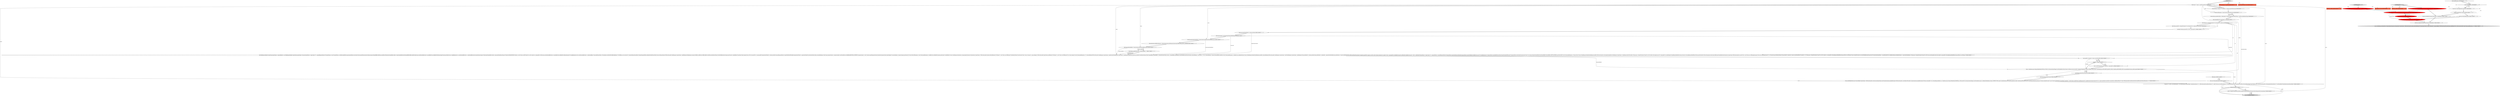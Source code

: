 digraph {
45 [style = filled, label = "IOException e@@@221@@@['0', '0', '1']", fillcolor = white, shape = diamond image = "AAA0AAABBB3BBB"];
46 [style = filled, label = "final String cancelUrl = StringUtils.format(\"%s://%s/druid/v2/%s\",scheme,host,query.getId())@@@9@@@['0', '0', '1']", fillcolor = white, shape = ellipse image = "AAA0AAABBB3BBB"];
28 [style = filled, label = "QueryToolChest<T,Query<T>> toolChest = warehouse.getToolChest(query)@@@4@@@['0', '0', '1']", fillcolor = white, shape = ellipse image = "AAA0AAABBB3BBB"];
7 [style = filled, label = "HttpResponse response@@@2@@@['1', '1', '0']", fillcolor = tomato, shape = box image = "AAA0AAABBB1BBB"];
14 [style = filled, label = "throw new RuntimeException(e)@@@11@@@['0', '1', '0']", fillcolor = white, shape = ellipse image = "AAA0AAABBB2BBB"];
24 [style = filled, label = "final long requestStartTimeNs = System.nanoTime()@@@12@@@['0', '0', '1']", fillcolor = white, shape = ellipse image = "AAA0AAABBB3BBB"];
41 [style = filled, label = "retVal = Sequences.map(retVal,toolChest.makePreComputeManipulatorFn(query,MetricManipulatorFns.deserializing()))@@@234@@@['0', '0', '1']", fillcolor = white, shape = ellipse image = "AAA0AAABBB3BBB"];
35 [style = filled, label = "long timeLeft = timeoutAt - System.currentTimeMillis()@@@193@@@['0', '0', '1']", fillcolor = white, shape = ellipse image = "AAA0AAABBB3BBB"];
42 [style = filled, label = "run['0', '0', '1']", fillcolor = lightgray, shape = diamond image = "AAA0AAABBB3BBB"];
44 [style = filled, label = "final boolean usingBackpressure = maxQueuedBytes > 0@@@17@@@['0', '0', '1']", fillcolor = white, shape = ellipse image = "AAA0AAABBB3BBB"];
48 [style = filled, label = "future = httpClient.go(new Request(HttpMethod.POST,new URL(url)).setContent(objectMapper.writeValueAsBytes(QueryContexts.withTimeout(query,timeLeft))).setHeader(HttpHeaders.Names.CONTENT_TYPE,isSmile? SmileMediaTypes.APPLICATION_JACKSON_SMILE: MediaType.APPLICATION_JSON),responseHandler,Duration.millis(timeLeft))@@@197@@@['0', '0', '1']", fillcolor = white, shape = ellipse image = "AAA0AAABBB3BBB"];
36 [style = filled, label = "final long maxScatterGatherBytes = QueryContexts.getMaxScatterGatherBytes(query)@@@14@@@['0', '0', '1']", fillcolor = white, shape = ellipse image = "AAA0AAABBB3BBB"];
47 [style = filled, label = "timeLeft <= 0@@@194@@@['0', '0', '1']", fillcolor = white, shape = diamond image = "AAA0AAABBB3BBB"];
5 [style = filled, label = "handleResponse['1', '0', '0']", fillcolor = lightgray, shape = diamond image = "AAA0AAABBB1BBB"];
43 [style = filled, label = "final JavaType queryResultType = isBySegment? toolChest.getBySegmentResultType(): toolChest.getBaseResultType()@@@6@@@['0', '0', '1']", fillcolor = white, shape = ellipse image = "AAA0AAABBB3BBB"];
17 [style = filled, label = "handleResponse['0', '1', '0']", fillcolor = lightgray, shape = diamond image = "AAA0AAABBB2BBB"];
29 [style = filled, label = "!isBySegment@@@233@@@['0', '0', '1']", fillcolor = white, shape = diamond image = "AAA0AAABBB3BBB"];
2 [style = filled, label = "InterruptedException e@@@8@@@['1', '1', '0']", fillcolor = white, shape = diamond image = "AAA0AAABBB1BBB"];
8 [style = filled, label = "byteCount.addAndGet(response.getContent().readableBytes())@@@11@@@['1', '0', '0']", fillcolor = white, shape = ellipse image = "AAA0AAABBB1BBB"];
25 [style = filled, label = "final Query<T> query = queryPlus.getQuery()@@@3@@@['0', '0', '1']", fillcolor = white, shape = ellipse image = "AAA0AAABBB3BBB"];
13 [style = filled, label = "{CloseQuietly.close(channelStream)}@@@13@@@['0', '1', '0']", fillcolor = red, shape = ellipse image = "AAA1AAABBB2BBB"];
26 [style = filled, label = "final ListenableFuture<InputStream> future@@@7@@@['0', '0', '1']", fillcolor = white, shape = ellipse image = "AAA0AAABBB3BBB"];
40 [style = filled, label = "return retVal@@@236@@@['0', '0', '1']", fillcolor = lightgray, shape = ellipse image = "AAA0AAABBB3BBB"];
10 [style = filled, label = "TrafficCop trafficCop@@@2@@@['0', '1', '0']", fillcolor = tomato, shape = box image = "AAA0AAABBB2BBB"];
38 [style = filled, label = "final long maxQueuedBytes = QueryContexts.getMaxQueuedBytes(query,0)@@@16@@@['0', '0', '1']", fillcolor = white, shape = ellipse image = "AAA0AAABBB3BBB"];
31 [style = filled, label = "throw new RuntimeException(e)@@@222@@@['0', '0', '1']", fillcolor = white, shape = ellipse image = "AAA0AAABBB3BBB"];
12 [style = filled, label = "channelStream = new ChannelBufferInputStream(response.getContent())@@@5@@@['0', '1', '0']", fillcolor = red, shape = ellipse image = "AAA1AAABBB2BBB"];
34 [style = filled, label = "queryWatcher.registerQuery(query,future)@@@198@@@['0', '0', '1']", fillcolor = white, shape = ellipse image = "AAA0AAABBB3BBB"];
6 [style = filled, label = "queue.put(new ChannelBufferInputStream(response.getContent()))@@@4@@@['1', '0', '0']", fillcolor = red, shape = ellipse image = "AAA1AAABBB1BBB"];
3 [style = filled, label = "log.error(e,\"Queue appending interrupted\")@@@9@@@['1', '1', '0']", fillcolor = white, shape = ellipse image = "AAA0AAABBB1BBB"];
21 [style = filled, label = "final QueryPlus<T> queryPlus@@@2@@@['0', '0', '1']", fillcolor = tomato, shape = box image = "AAA0AAABBB3BBB"];
18 [style = filled, label = "Sequence<T> retVal = new BaseSequence<>(new BaseSequence.IteratorMaker<T,JsonParserIterator<T>>(){@Override public JsonParserIterator<T> make(){return new JsonParserIterator<T>(queryResultType,future,url,query,host,toolChest.decorateObjectMapper(objectMapper,query),null)}@Override public void cleanup(JsonParserIterator<T> iterFromMake){CloseQuietly.close(iterFromMake)}})@@@224@@@['0', '0', '1']", fillcolor = white, shape = ellipse image = "AAA0AAABBB3BBB"];
11 [style = filled, label = "ChannelBufferInputStream channelStream = null@@@3@@@['0', '1', '0']", fillcolor = red, shape = ellipse image = "AAA1AAABBB2BBB"];
30 [style = filled, label = "Futures.addCallback(future,new FutureCallback<InputStream>(){@Override public void onSuccess(InputStream result){openConnections.getAndDecrement()}@Override public void onFailure(Throwable t){openConnections.getAndDecrement()if (future.isCancelled()) {try {StatusResponseHolder res = httpClient.go(new Request(HttpMethod.DELETE,new URL(cancelUrl)).setContent(objectMapper.writeValueAsBytes(query)).setHeader(HttpHeaders.Names.CONTENT_TYPE,isSmile? SmileMediaTypes.APPLICATION_JACKSON_SMILE: MediaType.APPLICATION_JSON),StatusResponseHandler.getInstance(),Duration.standardSeconds(1)).get(1,TimeUnit.SECONDS)if (res.getStatus().getCode() >= 500) {throw new RE(\"Error cancelling query(%s(: queriable node returned status(%d( (%s(.\",query,res.getStatus().getCode(),res.getStatus().getReasonPhrase())}}catch (IOException|ExecutionException|InterruptedException|TimeoutException e) }}})@@@200@@@['0', '0', '1']", fillcolor = white, shape = ellipse image = "AAA0AAABBB3BBB"];
32 [style = filled, label = "final HttpResponseHandler<InputStream,InputStream> responseHandler = new HttpResponseHandler<InputStream,InputStream>(){private QueryMetrics<? super Query<T>> acquireResponseMetrics(){if (queryMetrics == null) {queryMetrics = toolChest.makeMetrics(query)queryMetrics.server(host)}return queryMetrics}private boolean enqueue(ChannelBuffer buffer,long chunkNum){final InputStreamHolder holder = InputStreamHolder.fromChannelBuffer(buffer,chunkNum)final long currentQueuedByteCount = queuedByteCount.addAndGet(holder.getLength())queue.put(holder)return !usingBackpressure || currentQueuedByteCount < maxQueuedBytes}private InputStream dequeue(){final InputStreamHolder holder = queue.poll(checkQueryTimeout(),TimeUnit.MILLISECONDS)if (holder == null) {throw new RE(\"Query(%s( url(%s( timed out.\",query.getId(),url)}final long currentQueuedByteCount = queuedByteCount.addAndGet(-holder.getLength())if (usingBackpressure && currentQueuedByteCount < maxQueuedBytes) {long backPressureTime = Preconditions.checkNotNull(trafficCopRef.get(),\"No TrafficCop, how can this be?\").resume(holder.getChunkNum())channelSuspendedTime.addAndGet(backPressureTime)}return holder.getStream()}@Override public ClientResponse<InputStream> handleResponse(HttpResponse response,TrafficCop trafficCop){trafficCopRef.set(trafficCop)checkQueryTimeout()checkTotalBytesLimit(response.getContent().readableBytes())log.debug(\"Initial response from url(%s( for queryId(%s(\",url,query.getId())responseStartTimeNs = System.nanoTime()acquireResponseMetrics().reportNodeTimeToFirstByte(responseStartTimeNs - requestStartTimeNs).emit(emitter)final boolean continueReadingtry {final String responseContext = response.headers().get(QueryResource.HEADER_RESPONSE_CONTEXT)if (responseContext != null) {context.merge(ResponseContext.deserialize(responseContext,objectMapper))}continueReading = enqueue(response.getContent(),0L)}catch (final IOException e) catch (InterruptedException e) totalByteCount.addAndGet(response.getContent().readableBytes())return ClientResponse.finished(new SequenceInputStream(new Enumeration<InputStream>(){@Override public boolean hasMoreElements(){if (fail.get() != null) {throw new RE(fail.get())}checkQueryTimeout()synchronized (done) {return !done.get() || !queue.isEmpty()}}@Override public InputStream nextElement(){if (fail.get() != null) {throw new RE(fail.get())}try {return dequeue()}catch (InterruptedException e) }}),continueReading)}@Override public ClientResponse<InputStream> handleChunk(ClientResponse<InputStream> clientResponse,HttpChunk chunk,long chunkNum){checkQueryTimeout()final ChannelBuffer channelBuffer = chunk.getContent()final int bytes = channelBuffer.readableBytes()checkTotalBytesLimit(bytes)boolean continueReading = trueif (bytes > 0) {try {continueReading = enqueue(channelBuffer,chunkNum)}catch (InterruptedException e) totalByteCount.addAndGet(bytes)}return ClientResponse.finished(clientResponse.getObj(),continueReading)}@Override public ClientResponse<InputStream> done(ClientResponse<InputStream> clientResponse){long stopTimeNs = System.nanoTime()long nodeTimeNs = stopTimeNs - requestStartTimeNsfinal long nodeTimeMs = TimeUnit.NANOSECONDS.toMillis(nodeTimeNs)log.debug(\"Completed queryId(%s( request to url(%s( with %,d bytes returned in %,d millis (%,f b/s(.\",query.getId(),url,totalByteCount.get(),nodeTimeMs,totalByteCount.get() / (0.001 * nodeTimeMs))QueryMetrics<? super Query<T>> responseMetrics = acquireResponseMetrics()responseMetrics.reportNodeTime(nodeTimeNs)responseMetrics.reportNodeBytes(totalByteCount.get())if (usingBackpressure) {responseMetrics.reportBackPressureTime(channelSuspendedTime.get())}responseMetrics.emit(emitter)synchronized (done) {try {queue.put(InputStreamHolder.fromChannelBuffer(ChannelBuffers.EMPTY_BUFFER,Long.MAX_VALUE))}catch (InterruptedException e) {done.set(true)}}return ClientResponse.finished(clientResponse.getObj())}@Override public void exceptionCaught(final ClientResponse<InputStream> clientResponse,final Throwable e){String msg = StringUtils.format(\"Query(%s( url(%s( failed with exception msg (%s(\",query.getId(),url,e.getMessage())setupResponseReadFailure(msg,e)}private void setupResponseReadFailure(String msg,Throwable th){fail.set(msg)queue.clear()queue.offer(InputStreamHolder.fromStream(new InputStream(){@Override public int read(){if (th != null) {throw new IOException(msg,th)}{throw new IOException(msg)}}},-1,0))}private long checkQueryTimeout(){long timeLeft = timeoutAt - System.currentTimeMillis()if (timeLeft <= 0) {String msg = StringUtils.format(\"Query(%s( url(%s( timed out.\",query.getId(),url)setupResponseReadFailure(msg,null)throw new RE(msg)}{return timeLeft}}private void checkTotalBytesLimit(long bytes){if (maxScatterGatherBytes < Long.MAX_VALUE && totalBytesGathered.addAndGet(bytes) > maxScatterGatherBytes) {String msg = StringUtils.format(\"Query(%s( url(%s( max scatter-gather bytes limit reached.\",query.getId(),url)setupResponseReadFailure(msg,null)throw new RE(msg)}}}@@@18@@@['0', '0', '1']", fillcolor = white, shape = ellipse image = "AAA0AAABBB3BBB"];
39 [style = filled, label = "openConnections.getAndIncrement()@@@199@@@['0', '0', '1']", fillcolor = white, shape = ellipse image = "AAA0AAABBB3BBB"];
9 [style = filled, label = "byteCount.addAndGet(response.getContent().readableBytes())@@@16@@@['1', '1', '0']", fillcolor = white, shape = ellipse image = "AAA0AAABBB1BBB"];
33 [style = filled, label = "final ResponseContext context@@@2@@@['0', '0', '1']", fillcolor = tomato, shape = box image = "AAA0AAABBB3BBB"];
23 [style = filled, label = "boolean isBySegment = QueryContexts.isBySegment(query)@@@5@@@['0', '0', '1']", fillcolor = white, shape = ellipse image = "AAA0AAABBB3BBB"];
4 [style = filled, label = "Thread.currentThread().interrupt()@@@10@@@['1', '1', '0']", fillcolor = white, shape = ellipse image = "AAA0AAABBB1BBB"];
37 [style = filled, label = "final String url = StringUtils.format(\"%s://%s/druid/v2/\",scheme,host)@@@8@@@['0', '0', '1']", fillcolor = white, shape = ellipse image = "AAA0AAABBB3BBB"];
19 [style = filled, label = "log.debug(\"Querying queryId(%s( url(%s(\",query.getId(),url)@@@11@@@['0', '0', '1']", fillcolor = white, shape = ellipse image = "AAA0AAABBB3BBB"];
20 [style = filled, label = "throw new RE(\"Query(%s( url(%s( timed out.\",query.getId(),url)@@@195@@@['0', '0', '1']", fillcolor = white, shape = ellipse image = "AAA0AAABBB3BBB"];
22 [style = filled, label = "final AtomicLong totalBytesGathered = (AtomicLong)context.get(ResponseContext.Key.QUERY_TOTAL_BYTES_GATHERED)@@@15@@@['0', '0', '1']", fillcolor = white, shape = ellipse image = "AAA0AAABBB3BBB"];
15 [style = filled, label = "return ClientResponse.finished(new SequenceInputStream(new Enumeration<InputStream>(){@Override public boolean hasMoreElements(){synchronized (done) {return !done.get() || !queue.isEmpty()}}@Override public InputStream nextElement(){try {return queue.take()}catch (InterruptedException e) }}))@@@17@@@['0', '1', '0']", fillcolor = lightgray, shape = ellipse image = "AAA0AAABBB2BBB"];
0 [style = filled, label = "TrafficCop trafficCop@@@2@@@['1', '0', '0']", fillcolor = tomato, shape = box image = "AAA0AAABBB1BBB"];
16 [style = filled, label = "queue.put(channelStream)@@@6@@@['0', '1', '0']", fillcolor = red, shape = ellipse image = "AAA1AAABBB2BBB"];
1 [style = filled, label = "InterruptedException e@@@6@@@['1', '0', '0']", fillcolor = white, shape = diamond image = "AAA0AAABBB1BBB"];
27 [style = filled, label = "final long timeoutAt = query.getContextValue(QUERY_FAIL_TIME)@@@13@@@['0', '0', '1']", fillcolor = white, shape = ellipse image = "AAA0AAABBB3BBB"];
32->35 [style = bold, label=""];
25->32 [style = solid, label="query"];
38->44 [style = bold, label=""];
48->34 [style = solid, label="future"];
27->32 [style = solid, label="timeoutAt"];
43->26 [style = bold, label=""];
45->31 [style = bold, label=""];
30->18 [style = bold, label=""];
3->4 [style = bold, label=""];
19->24 [style = bold, label=""];
1->3 [style = dotted, label="true"];
35->48 [style = solid, label="timeLeft"];
25->36 [style = solid, label="query"];
25->34 [style = solid, label="query"];
20->48 [style = bold, label=""];
37->20 [style = solid, label="url"];
4->8 [style = bold, label=""];
42->33 [style = dotted, label="true"];
48->34 [style = bold, label=""];
24->27 [style = bold, label=""];
2->3 [style = dotted, label="true"];
37->19 [style = solid, label="url"];
25->28 [style = bold, label=""];
12->13 [style = solid, label="channelStream"];
25->38 [style = solid, label="query"];
47->48 [style = bold, label=""];
35->47 [style = solid, label="timeLeft"];
11->12 [style = bold, label=""];
1->4 [style = dotted, label="true"];
29->41 [style = dotted, label="true"];
23->43 [style = solid, label="isBySegment"];
18->41 [style = solid, label="retVal"];
22->38 [style = bold, label=""];
37->46 [style = bold, label=""];
5->6 [style = bold, label=""];
5->7 [style = dotted, label="true"];
44->32 [style = bold, label=""];
26->37 [style = bold, label=""];
29->40 [style = bold, label=""];
46->19 [style = bold, label=""];
37->32 [style = solid, label="url"];
25->41 [style = solid, label="query"];
27->35 [style = solid, label="timeoutAt"];
45->31 [style = dotted, label="true"];
16->13 [style = bold, label=""];
4->14 [style = bold, label=""];
47->20 [style = dotted, label="true"];
36->32 [style = solid, label="maxScatterGatherBytes"];
42->25 [style = bold, label=""];
2->3 [style = bold, label=""];
23->43 [style = bold, label=""];
25->23 [style = solid, label="query"];
5->0 [style = dotted, label="true"];
41->40 [style = solid, label="retVal"];
44->32 [style = solid, label="usingBackpressure"];
41->40 [style = bold, label=""];
38->44 [style = solid, label="maxQueuedBytes"];
28->23 [style = bold, label=""];
34->39 [style = bold, label=""];
2->4 [style = dotted, label="true"];
2->14 [style = dotted, label="true"];
1->2 [style = bold, label=""];
13->9 [style = bold, label=""];
14->13 [style = bold, label=""];
32->48 [style = solid, label="responseHandler"];
43->18 [style = solid, label="queryResultType"];
27->36 [style = bold, label=""];
25->30 [style = solid, label="query"];
29->41 [style = bold, label=""];
31->18 [style = bold, label=""];
12->16 [style = bold, label=""];
48->18 [style = solid, label="future"];
18->40 [style = solid, label="retVal"];
24->32 [style = solid, label="requestStartTimeNs"];
6->12 [style = dashed, label="0"];
39->30 [style = bold, label=""];
37->18 [style = solid, label="url"];
17->10 [style = dotted, label="true"];
18->29 [style = bold, label=""];
48->30 [style = solid, label="future"];
9->15 [style = bold, label=""];
6->8 [style = bold, label=""];
47->20 [style = bold, label=""];
8->9 [style = bold, label=""];
35->47 [style = bold, label=""];
17->7 [style = dotted, label="true"];
12->16 [style = solid, label="channelStream"];
1->2 [style = dotted, label="true"];
42->21 [style = dotted, label="true"];
25->18 [style = solid, label="query"];
38->32 [style = solid, label="maxQueuedBytes"];
25->28 [style = solid, label="query"];
17->11 [style = bold, label=""];
36->22 [style = bold, label=""];
}
